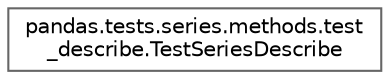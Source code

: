 digraph "Graphical Class Hierarchy"
{
 // LATEX_PDF_SIZE
  bgcolor="transparent";
  edge [fontname=Helvetica,fontsize=10,labelfontname=Helvetica,labelfontsize=10];
  node [fontname=Helvetica,fontsize=10,shape=box,height=0.2,width=0.4];
  rankdir="LR";
  Node0 [id="Node000000",label="pandas.tests.series.methods.test\l_describe.TestSeriesDescribe",height=0.2,width=0.4,color="grey40", fillcolor="white", style="filled",URL="$d7/daa/classpandas_1_1tests_1_1series_1_1methods_1_1test__describe_1_1TestSeriesDescribe.html",tooltip=" "];
}
